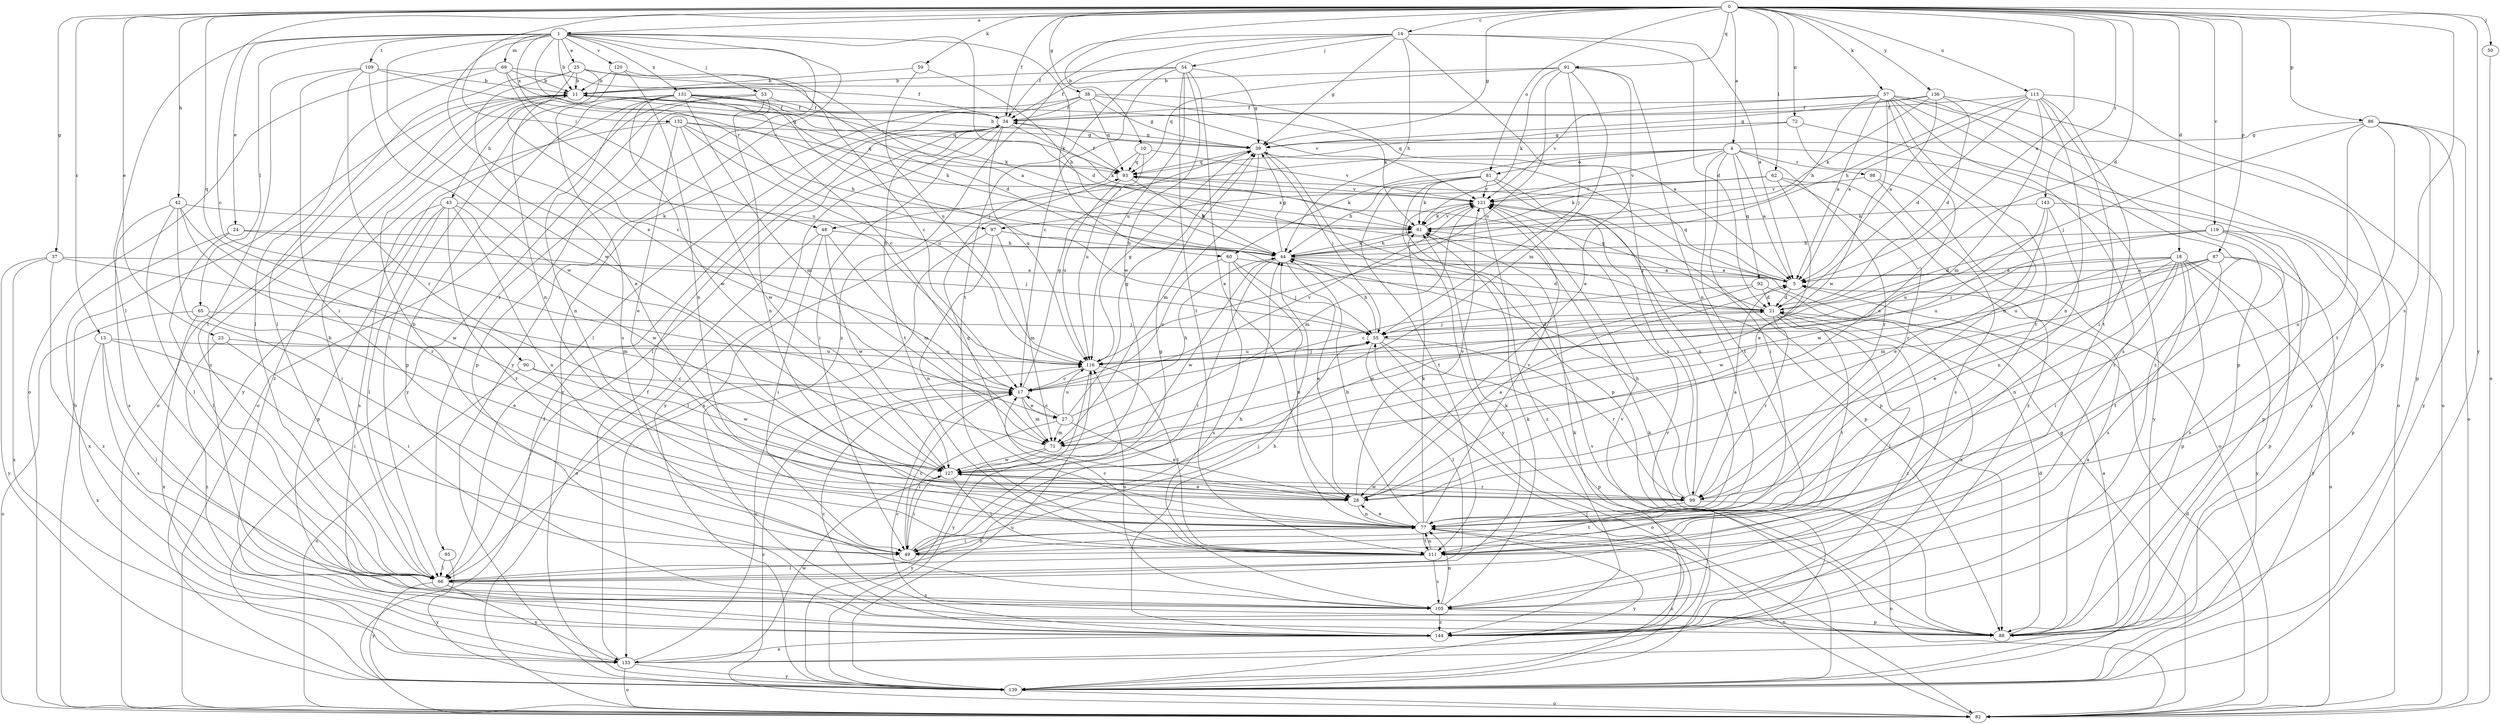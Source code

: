 strict digraph  {
0;
1;
4;
5;
10;
11;
13;
14;
17;
18;
21;
23;
24;
25;
27;
28;
34;
37;
38;
39;
42;
43;
44;
48;
49;
50;
53;
54;
55;
57;
59;
60;
61;
62;
65;
66;
69;
71;
72;
77;
81;
82;
86;
87;
88;
90;
91;
92;
93;
95;
97;
98;
99;
105;
109;
111;
113;
116;
119;
120;
121;
127;
131;
132;
133;
136;
139;
143;
144;
0 -> 1  [label=a];
0 -> 4  [label=a];
0 -> 5  [label=a];
0 -> 10  [label=b];
0 -> 13  [label=c];
0 -> 14  [label=c];
0 -> 17  [label=c];
0 -> 18  [label=d];
0 -> 21  [label=d];
0 -> 23  [label=e];
0 -> 34  [label=f];
0 -> 37  [label=g];
0 -> 38  [label=g];
0 -> 39  [label=g];
0 -> 42  [label=h];
0 -> 48  [label=i];
0 -> 50  [label=j];
0 -> 57  [label=k];
0 -> 59  [label=k];
0 -> 62  [label=l];
0 -> 72  [label=n];
0 -> 81  [label=o];
0 -> 86  [label=p];
0 -> 87  [label=p];
0 -> 90  [label=q];
0 -> 91  [label=q];
0 -> 105  [label=s];
0 -> 113  [label=u];
0 -> 119  [label=v];
0 -> 136  [label=y];
0 -> 139  [label=y];
0 -> 143  [label=z];
1 -> 11  [label=b];
1 -> 21  [label=d];
1 -> 24  [label=e];
1 -> 25  [label=e];
1 -> 27  [label=e];
1 -> 53  [label=j];
1 -> 60  [label=k];
1 -> 65  [label=l];
1 -> 66  [label=l];
1 -> 69  [label=m];
1 -> 95  [label=r];
1 -> 97  [label=r];
1 -> 109  [label=t];
1 -> 120  [label=v];
1 -> 127  [label=w];
1 -> 131  [label=x];
1 -> 132  [label=x];
1 -> 139  [label=y];
4 -> 5  [label=a];
4 -> 48  [label=i];
4 -> 49  [label=i];
4 -> 60  [label=k];
4 -> 81  [label=o];
4 -> 92  [label=q];
4 -> 98  [label=r];
4 -> 99  [label=r];
4 -> 111  [label=t];
4 -> 121  [label=v];
4 -> 139  [label=y];
5 -> 21  [label=d];
5 -> 93  [label=q];
10 -> 93  [label=q];
10 -> 116  [label=u];
10 -> 121  [label=v];
10 -> 133  [label=x];
11 -> 34  [label=f];
11 -> 43  [label=h];
11 -> 44  [label=h];
11 -> 82  [label=o];
11 -> 93  [label=q];
11 -> 144  [label=z];
13 -> 49  [label=i];
13 -> 66  [label=l];
13 -> 105  [label=s];
13 -> 116  [label=u];
13 -> 133  [label=x];
14 -> 5  [label=a];
14 -> 21  [label=d];
14 -> 34  [label=f];
14 -> 39  [label=g];
14 -> 44  [label=h];
14 -> 54  [label=j];
14 -> 99  [label=r];
14 -> 111  [label=t];
14 -> 144  [label=z];
17 -> 27  [label=e];
17 -> 39  [label=g];
17 -> 71  [label=m];
17 -> 121  [label=v];
18 -> 5  [label=a];
18 -> 28  [label=e];
18 -> 49  [label=i];
18 -> 77  [label=n];
18 -> 82  [label=o];
18 -> 88  [label=p];
18 -> 105  [label=s];
18 -> 116  [label=u];
18 -> 127  [label=w];
18 -> 139  [label=y];
21 -> 55  [label=j];
21 -> 66  [label=l];
21 -> 93  [label=q];
21 -> 99  [label=r];
21 -> 111  [label=t];
21 -> 144  [label=z];
23 -> 49  [label=i];
23 -> 116  [label=u];
23 -> 144  [label=z];
24 -> 44  [label=h];
24 -> 55  [label=j];
24 -> 66  [label=l];
24 -> 133  [label=x];
25 -> 5  [label=a];
25 -> 11  [label=b];
25 -> 17  [label=c];
25 -> 21  [label=d];
25 -> 28  [label=e];
25 -> 66  [label=l];
25 -> 77  [label=n];
27 -> 17  [label=c];
27 -> 28  [label=e];
27 -> 39  [label=g];
27 -> 44  [label=h];
27 -> 49  [label=i];
27 -> 71  [label=m];
27 -> 116  [label=u];
28 -> 5  [label=a];
28 -> 77  [label=n];
28 -> 93  [label=q];
28 -> 121  [label=v];
34 -> 39  [label=g];
34 -> 49  [label=i];
34 -> 61  [label=k];
34 -> 66  [label=l];
34 -> 111  [label=t];
34 -> 116  [label=u];
34 -> 139  [label=y];
37 -> 5  [label=a];
37 -> 71  [label=m];
37 -> 133  [label=x];
37 -> 139  [label=y];
37 -> 144  [label=z];
38 -> 5  [label=a];
38 -> 34  [label=f];
38 -> 39  [label=g];
38 -> 61  [label=k];
38 -> 66  [label=l];
38 -> 93  [label=q];
38 -> 139  [label=y];
39 -> 11  [label=b];
39 -> 55  [label=j];
39 -> 71  [label=m];
39 -> 88  [label=p];
39 -> 93  [label=q];
42 -> 49  [label=i];
42 -> 61  [label=k];
42 -> 66  [label=l];
42 -> 99  [label=r];
42 -> 105  [label=s];
42 -> 127  [label=w];
43 -> 61  [label=k];
43 -> 66  [label=l];
43 -> 77  [label=n];
43 -> 88  [label=p];
43 -> 105  [label=s];
43 -> 111  [label=t];
43 -> 127  [label=w];
44 -> 5  [label=a];
44 -> 21  [label=d];
44 -> 28  [label=e];
44 -> 39  [label=g];
44 -> 49  [label=i];
44 -> 61  [label=k];
44 -> 127  [label=w];
48 -> 44  [label=h];
48 -> 49  [label=i];
48 -> 71  [label=m];
48 -> 82  [label=o];
48 -> 127  [label=w];
49 -> 11  [label=b];
49 -> 17  [label=c];
49 -> 39  [label=g];
49 -> 55  [label=j];
49 -> 77  [label=n];
50 -> 82  [label=o];
53 -> 34  [label=f];
53 -> 77  [label=n];
53 -> 82  [label=o];
53 -> 88  [label=p];
53 -> 139  [label=y];
54 -> 11  [label=b];
54 -> 17  [label=c];
54 -> 28  [label=e];
54 -> 34  [label=f];
54 -> 39  [label=g];
54 -> 111  [label=t];
54 -> 116  [label=u];
54 -> 127  [label=w];
55 -> 21  [label=d];
55 -> 44  [label=h];
55 -> 66  [label=l];
55 -> 82  [label=o];
55 -> 88  [label=p];
55 -> 99  [label=r];
55 -> 116  [label=u];
57 -> 5  [label=a];
57 -> 34  [label=f];
57 -> 44  [label=h];
57 -> 77  [label=n];
57 -> 82  [label=o];
57 -> 88  [label=p];
57 -> 105  [label=s];
57 -> 111  [label=t];
57 -> 121  [label=v];
57 -> 127  [label=w];
57 -> 144  [label=z];
59 -> 11  [label=b];
59 -> 44  [label=h];
59 -> 116  [label=u];
60 -> 5  [label=a];
60 -> 17  [label=c];
60 -> 55  [label=j];
60 -> 77  [label=n];
60 -> 105  [label=s];
61 -> 44  [label=h];
61 -> 121  [label=v];
62 -> 28  [label=e];
62 -> 61  [label=k];
62 -> 99  [label=r];
62 -> 121  [label=v];
62 -> 144  [label=z];
62 -> 97  [label=x];
65 -> 28  [label=e];
65 -> 55  [label=j];
65 -> 82  [label=o];
65 -> 133  [label=x];
66 -> 11  [label=b];
66 -> 44  [label=h];
66 -> 61  [label=k];
66 -> 105  [label=s];
66 -> 133  [label=x];
66 -> 139  [label=y];
69 -> 11  [label=b];
69 -> 34  [label=f];
69 -> 66  [label=l];
69 -> 82  [label=o];
69 -> 93  [label=q];
69 -> 116  [label=u];
71 -> 127  [label=w];
71 -> 139  [label=y];
72 -> 28  [label=e];
72 -> 39  [label=g];
72 -> 93  [label=q];
72 -> 139  [label=y];
77 -> 28  [label=e];
77 -> 44  [label=h];
77 -> 49  [label=i];
77 -> 61  [label=k];
77 -> 111  [label=t];
77 -> 121  [label=v];
77 -> 139  [label=y];
81 -> 44  [label=h];
81 -> 61  [label=k];
81 -> 77  [label=n];
81 -> 88  [label=p];
81 -> 111  [label=t];
81 -> 121  [label=v];
81 -> 139  [label=y];
82 -> 11  [label=b];
82 -> 17  [label=c];
82 -> 21  [label=d];
82 -> 34  [label=f];
82 -> 39  [label=g];
82 -> 77  [label=n];
86 -> 39  [label=g];
86 -> 55  [label=j];
86 -> 77  [label=n];
86 -> 82  [label=o];
86 -> 88  [label=p];
86 -> 111  [label=t];
86 -> 139  [label=y];
87 -> 5  [label=a];
87 -> 55  [label=j];
87 -> 71  [label=m];
87 -> 88  [label=p];
87 -> 111  [label=t];
87 -> 116  [label=u];
87 -> 139  [label=y];
88 -> 5  [label=a];
88 -> 17  [label=c];
88 -> 21  [label=d];
88 -> 61  [label=k];
90 -> 17  [label=c];
90 -> 82  [label=o];
90 -> 127  [label=w];
91 -> 11  [label=b];
91 -> 28  [label=e];
91 -> 55  [label=j];
91 -> 61  [label=k];
91 -> 71  [label=m];
91 -> 77  [label=n];
91 -> 93  [label=q];
91 -> 116  [label=u];
92 -> 17  [label=c];
92 -> 21  [label=d];
92 -> 127  [label=w];
92 -> 144  [label=z];
93 -> 34  [label=f];
93 -> 44  [label=h];
93 -> 116  [label=u];
93 -> 121  [label=v];
95 -> 66  [label=l];
95 -> 139  [label=y];
97 -> 44  [label=h];
97 -> 66  [label=l];
97 -> 71  [label=m];
97 -> 77  [label=n];
98 -> 82  [label=o];
98 -> 105  [label=s];
98 -> 121  [label=v];
99 -> 5  [label=a];
99 -> 44  [label=h];
99 -> 82  [label=o];
99 -> 111  [label=t];
99 -> 121  [label=v];
99 -> 127  [label=w];
105 -> 61  [label=k];
105 -> 77  [label=n];
105 -> 88  [label=p];
105 -> 116  [label=u];
105 -> 144  [label=z];
109 -> 11  [label=b];
109 -> 49  [label=i];
109 -> 66  [label=l];
109 -> 99  [label=r];
109 -> 121  [label=v];
109 -> 127  [label=w];
111 -> 17  [label=c];
111 -> 66  [label=l];
111 -> 77  [label=n];
111 -> 105  [label=s];
113 -> 5  [label=a];
113 -> 21  [label=d];
113 -> 34  [label=f];
113 -> 44  [label=h];
113 -> 49  [label=i];
113 -> 71  [label=m];
113 -> 77  [label=n];
113 -> 82  [label=o];
113 -> 111  [label=t];
116 -> 17  [label=c];
116 -> 39  [label=g];
116 -> 55  [label=j];
116 -> 111  [label=t];
116 -> 139  [label=y];
119 -> 21  [label=d];
119 -> 44  [label=h];
119 -> 88  [label=p];
119 -> 99  [label=r];
119 -> 116  [label=u];
119 -> 144  [label=z];
120 -> 11  [label=b];
120 -> 17  [label=c];
120 -> 77  [label=n];
120 -> 105  [label=s];
121 -> 61  [label=k];
121 -> 71  [label=m];
121 -> 88  [label=p];
121 -> 144  [label=z];
127 -> 28  [label=e];
127 -> 49  [label=i];
127 -> 99  [label=r];
127 -> 111  [label=t];
131 -> 17  [label=c];
131 -> 34  [label=f];
131 -> 55  [label=j];
131 -> 61  [label=k];
131 -> 66  [label=l];
131 -> 71  [label=m];
131 -> 77  [label=n];
131 -> 88  [label=p];
131 -> 121  [label=v];
131 -> 127  [label=w];
131 -> 139  [label=y];
132 -> 28  [label=e];
132 -> 39  [label=g];
132 -> 44  [label=h];
132 -> 93  [label=q];
132 -> 116  [label=u];
132 -> 127  [label=w];
132 -> 144  [label=z];
133 -> 5  [label=a];
133 -> 34  [label=f];
133 -> 82  [label=o];
133 -> 116  [label=u];
133 -> 121  [label=v];
133 -> 127  [label=w];
133 -> 139  [label=y];
136 -> 5  [label=a];
136 -> 21  [label=d];
136 -> 34  [label=f];
136 -> 39  [label=g];
136 -> 61  [label=k];
136 -> 88  [label=p];
139 -> 55  [label=j];
139 -> 77  [label=n];
139 -> 82  [label=o];
139 -> 116  [label=u];
139 -> 121  [label=v];
143 -> 28  [label=e];
143 -> 61  [label=k];
143 -> 77  [label=n];
143 -> 88  [label=p];
143 -> 127  [label=w];
144 -> 17  [label=c];
144 -> 44  [label=h];
144 -> 61  [label=k];
144 -> 121  [label=v];
144 -> 133  [label=x];
}

